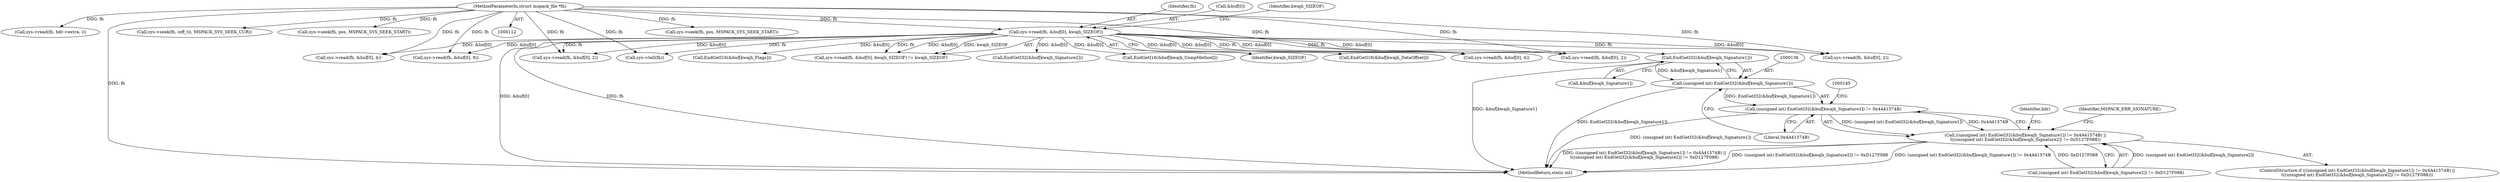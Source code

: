 digraph "0_libmspack_0b0ef9344255ff5acfac6b7af09198ac9c9756c8@array" {
"1000137" [label="(Call,EndGetI32(&buf[kwajh_Signature1]))"];
"1000121" [label="(Call,sys->read(fh, &buf[0], kwajh_SIZEOF))"];
"1000114" [label="(MethodParameterIn,struct mspack_file *fh)"];
"1000135" [label="(Call,(unsigned int) EndGetI32(&buf[kwajh_Signature1]))"];
"1000134" [label="(Call,(unsigned int) EndGetI32(&buf[kwajh_Signature1]) != 0x4A41574B)"];
"1000133" [label="(Call,((unsigned int) EndGetI32(&buf[kwajh_Signature1]) != 0x4A41574B) ||\n\t((unsigned int) EndGetI32(&buf[kwajh_Signature2]) != 0xD127F088))"];
"1000327" [label="(Call,sys->read(fh, &buf[0], 9))"];
"1000512" [label="(MethodReturn,static int)"];
"1000128" [label="(Identifier,kwajh_SIZEOF)"];
"1000258" [label="(Call,sys->read(fh, &buf[0], 2))"];
"1000122" [label="(Identifier,fh)"];
"1000177" [label="(Call,EndGetI16(&buf[kwajh_Flags]))"];
"1000137" [label="(Call,EndGetI32(&buf[kwajh_Signature1]))"];
"1000143" [label="(Call,(unsigned int) EndGetI32(&buf[kwajh_Signature2]) != 0xD127F088)"];
"1000157" [label="(Identifier,hdr)"];
"1000120" [label="(Call,sys->read(fh, &buf[0], kwajh_SIZEOF) != kwajh_SIZEOF)"];
"1000369" [label="(Call,sys->seek(fh, pos, MSPACK_SYS_SEEK_START))"];
"1000142" [label="(Literal,0x4A41574B)"];
"1000138" [label="(Call,&buf[kwajh_Signature1])"];
"1000135" [label="(Call,(unsigned int) EndGetI32(&buf[kwajh_Signature1]))"];
"1000146" [label="(Call,EndGetI32(&buf[kwajh_Signature2]))"];
"1000211" [label="(Call,sys->read(fh, &buf[0], 4))"];
"1000133" [label="(Call,((unsigned int) EndGetI32(&buf[kwajh_Signature1]) != 0x4A41574B) ||\n\t((unsigned int) EndGetI32(&buf[kwajh_Signature2]) != 0xD127F088))"];
"1000159" [label="(Call,EndGetI16(&buf[kwajh_CompMethod]))"];
"1000489" [label="(Call,sys->read(fh, hdr->extra, i))"];
"1000127" [label="(Identifier,kwajh_SIZEOF)"];
"1000168" [label="(Call,EndGetI16(&buf[kwajh_DataOffset]))"];
"1000154" [label="(Identifier,MSPACK_ERR_SIGNATURE)"];
"1000450" [label="(Call,sys->read(fh, &buf[0], 2))"];
"1000134" [label="(Call,(unsigned int) EndGetI32(&buf[kwajh_Signature1]) != 0x4A41574B)"];
"1000114" [label="(MethodParameterIn,struct mspack_file *fh)"];
"1000132" [label="(ControlStructure,if (((unsigned int) EndGetI32(&buf[kwajh_Signature1]) != 0x4A41574B) ||\n\t((unsigned int) EndGetI32(&buf[kwajh_Signature2]) != 0xD127F088)))"];
"1000276" [label="(Call,sys->seek(fh, (off_t)i, MSPACK_SYS_SEEK_CUR))"];
"1000431" [label="(Call,sys->seek(fh, pos, MSPACK_SYS_SEEK_START))"];
"1000389" [label="(Call,sys->read(fh, &buf[0], 4))"];
"1000121" [label="(Call,sys->read(fh, &buf[0], kwajh_SIZEOF))"];
"1000239" [label="(Call,sys->read(fh, &buf[0], 2))"];
"1000123" [label="(Call,&buf[0])"];
"1000296" [label="(Call,sys->tell(fh))"];
"1000137" -> "1000135"  [label="AST: "];
"1000137" -> "1000138"  [label="CFG: "];
"1000138" -> "1000137"  [label="AST: "];
"1000135" -> "1000137"  [label="CFG: "];
"1000137" -> "1000512"  [label="DDG: &buf[kwajh_Signature1]"];
"1000137" -> "1000135"  [label="DDG: &buf[kwajh_Signature1]"];
"1000121" -> "1000137"  [label="DDG: &buf[0]"];
"1000121" -> "1000120"  [label="AST: "];
"1000121" -> "1000127"  [label="CFG: "];
"1000122" -> "1000121"  [label="AST: "];
"1000123" -> "1000121"  [label="AST: "];
"1000127" -> "1000121"  [label="AST: "];
"1000128" -> "1000121"  [label="CFG: "];
"1000121" -> "1000512"  [label="DDG: &buf[0]"];
"1000121" -> "1000512"  [label="DDG: fh"];
"1000121" -> "1000120"  [label="DDG: fh"];
"1000121" -> "1000120"  [label="DDG: &buf[0]"];
"1000121" -> "1000120"  [label="DDG: kwajh_SIZEOF"];
"1000114" -> "1000121"  [label="DDG: fh"];
"1000121" -> "1000146"  [label="DDG: &buf[0]"];
"1000121" -> "1000159"  [label="DDG: &buf[0]"];
"1000121" -> "1000168"  [label="DDG: &buf[0]"];
"1000121" -> "1000177"  [label="DDG: &buf[0]"];
"1000121" -> "1000211"  [label="DDG: fh"];
"1000121" -> "1000211"  [label="DDG: &buf[0]"];
"1000121" -> "1000239"  [label="DDG: fh"];
"1000121" -> "1000239"  [label="DDG: &buf[0]"];
"1000121" -> "1000258"  [label="DDG: fh"];
"1000121" -> "1000258"  [label="DDG: &buf[0]"];
"1000121" -> "1000296"  [label="DDG: fh"];
"1000121" -> "1000327"  [label="DDG: &buf[0]"];
"1000121" -> "1000389"  [label="DDG: &buf[0]"];
"1000121" -> "1000450"  [label="DDG: fh"];
"1000121" -> "1000450"  [label="DDG: &buf[0]"];
"1000114" -> "1000112"  [label="AST: "];
"1000114" -> "1000512"  [label="DDG: fh"];
"1000114" -> "1000211"  [label="DDG: fh"];
"1000114" -> "1000239"  [label="DDG: fh"];
"1000114" -> "1000258"  [label="DDG: fh"];
"1000114" -> "1000276"  [label="DDG: fh"];
"1000114" -> "1000296"  [label="DDG: fh"];
"1000114" -> "1000327"  [label="DDG: fh"];
"1000114" -> "1000369"  [label="DDG: fh"];
"1000114" -> "1000389"  [label="DDG: fh"];
"1000114" -> "1000431"  [label="DDG: fh"];
"1000114" -> "1000450"  [label="DDG: fh"];
"1000114" -> "1000489"  [label="DDG: fh"];
"1000135" -> "1000134"  [label="AST: "];
"1000136" -> "1000135"  [label="AST: "];
"1000142" -> "1000135"  [label="CFG: "];
"1000135" -> "1000512"  [label="DDG: EndGetI32(&buf[kwajh_Signature1])"];
"1000135" -> "1000134"  [label="DDG: EndGetI32(&buf[kwajh_Signature1])"];
"1000134" -> "1000133"  [label="AST: "];
"1000134" -> "1000142"  [label="CFG: "];
"1000142" -> "1000134"  [label="AST: "];
"1000145" -> "1000134"  [label="CFG: "];
"1000133" -> "1000134"  [label="CFG: "];
"1000134" -> "1000512"  [label="DDG: (unsigned int) EndGetI32(&buf[kwajh_Signature1])"];
"1000134" -> "1000133"  [label="DDG: (unsigned int) EndGetI32(&buf[kwajh_Signature1])"];
"1000134" -> "1000133"  [label="DDG: 0x4A41574B"];
"1000133" -> "1000132"  [label="AST: "];
"1000133" -> "1000143"  [label="CFG: "];
"1000143" -> "1000133"  [label="AST: "];
"1000154" -> "1000133"  [label="CFG: "];
"1000157" -> "1000133"  [label="CFG: "];
"1000133" -> "1000512"  [label="DDG: (unsigned int) EndGetI32(&buf[kwajh_Signature1]) != 0x4A41574B"];
"1000133" -> "1000512"  [label="DDG: ((unsigned int) EndGetI32(&buf[kwajh_Signature1]) != 0x4A41574B) ||\n\t((unsigned int) EndGetI32(&buf[kwajh_Signature2]) != 0xD127F088)"];
"1000133" -> "1000512"  [label="DDG: (unsigned int) EndGetI32(&buf[kwajh_Signature2]) != 0xD127F088"];
"1000143" -> "1000133"  [label="DDG: (unsigned int) EndGetI32(&buf[kwajh_Signature2])"];
"1000143" -> "1000133"  [label="DDG: 0xD127F088"];
}
